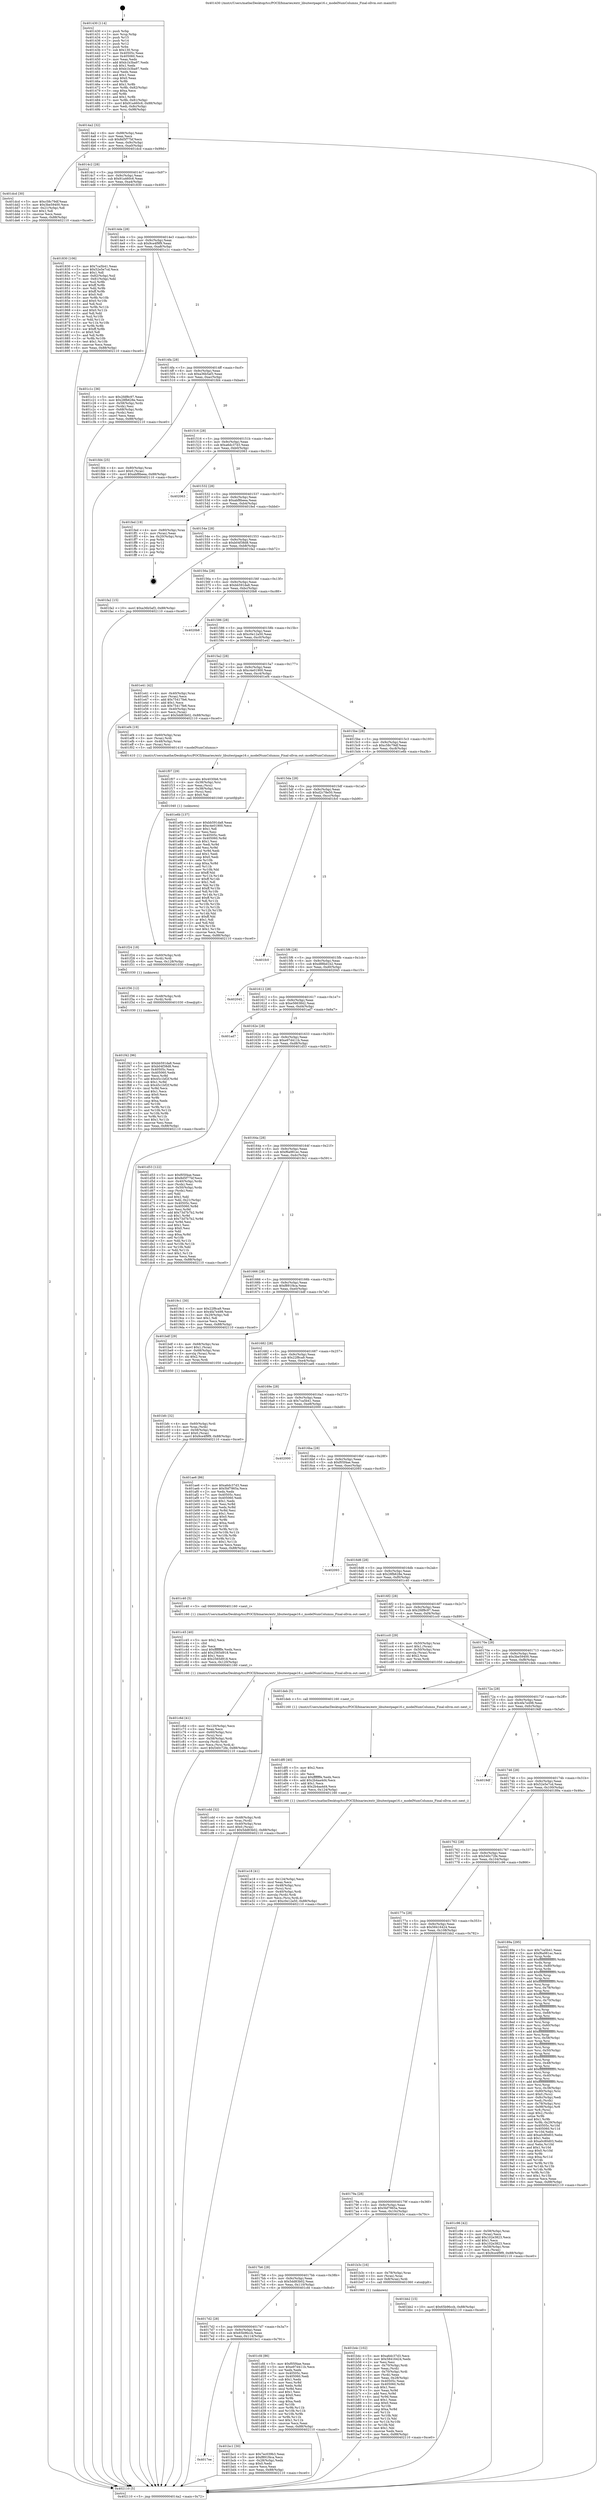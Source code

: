 digraph "0x401430" {
  label = "0x401430 (/mnt/c/Users/mathe/Desktop/tcc/POCII/binaries/extr_libuitestpage16.c_modelNumColumns_Final-ollvm.out::main(0))"
  labelloc = "t"
  node[shape=record]

  Entry [label="",width=0.3,height=0.3,shape=circle,fillcolor=black,style=filled]
  "0x4014a2" [label="{
     0x4014a2 [32]\l
     | [instrs]\l
     &nbsp;&nbsp;0x4014a2 \<+6\>: mov -0x88(%rbp),%eax\l
     &nbsp;&nbsp;0x4014a8 \<+2\>: mov %eax,%ecx\l
     &nbsp;&nbsp;0x4014aa \<+6\>: sub $0x8d5f77bf,%ecx\l
     &nbsp;&nbsp;0x4014b0 \<+6\>: mov %eax,-0x9c(%rbp)\l
     &nbsp;&nbsp;0x4014b6 \<+6\>: mov %ecx,-0xa0(%rbp)\l
     &nbsp;&nbsp;0x4014bc \<+6\>: je 0000000000401dcd \<main+0x99d\>\l
  }"]
  "0x401dcd" [label="{
     0x401dcd [30]\l
     | [instrs]\l
     &nbsp;&nbsp;0x401dcd \<+5\>: mov $0xc58c79df,%eax\l
     &nbsp;&nbsp;0x401dd2 \<+5\>: mov $0x3be59400,%ecx\l
     &nbsp;&nbsp;0x401dd7 \<+3\>: mov -0x21(%rbp),%dl\l
     &nbsp;&nbsp;0x401dda \<+3\>: test $0x1,%dl\l
     &nbsp;&nbsp;0x401ddd \<+3\>: cmovne %ecx,%eax\l
     &nbsp;&nbsp;0x401de0 \<+6\>: mov %eax,-0x88(%rbp)\l
     &nbsp;&nbsp;0x401de6 \<+5\>: jmp 0000000000402110 \<main+0xce0\>\l
  }"]
  "0x4014c2" [label="{
     0x4014c2 [28]\l
     | [instrs]\l
     &nbsp;&nbsp;0x4014c2 \<+5\>: jmp 00000000004014c7 \<main+0x97\>\l
     &nbsp;&nbsp;0x4014c7 \<+6\>: mov -0x9c(%rbp),%eax\l
     &nbsp;&nbsp;0x4014cd \<+5\>: sub $0x91a460c6,%eax\l
     &nbsp;&nbsp;0x4014d2 \<+6\>: mov %eax,-0xa4(%rbp)\l
     &nbsp;&nbsp;0x4014d8 \<+6\>: je 0000000000401830 \<main+0x400\>\l
  }"]
  Exit [label="",width=0.3,height=0.3,shape=circle,fillcolor=black,style=filled,peripheries=2]
  "0x401830" [label="{
     0x401830 [106]\l
     | [instrs]\l
     &nbsp;&nbsp;0x401830 \<+5\>: mov $0x7ca5b41,%eax\l
     &nbsp;&nbsp;0x401835 \<+5\>: mov $0x52e5e7cd,%ecx\l
     &nbsp;&nbsp;0x40183a \<+2\>: mov $0x1,%dl\l
     &nbsp;&nbsp;0x40183c \<+7\>: mov -0x82(%rbp),%sil\l
     &nbsp;&nbsp;0x401843 \<+7\>: mov -0x81(%rbp),%dil\l
     &nbsp;&nbsp;0x40184a \<+3\>: mov %sil,%r8b\l
     &nbsp;&nbsp;0x40184d \<+4\>: xor $0xff,%r8b\l
     &nbsp;&nbsp;0x401851 \<+3\>: mov %dil,%r9b\l
     &nbsp;&nbsp;0x401854 \<+4\>: xor $0xff,%r9b\l
     &nbsp;&nbsp;0x401858 \<+3\>: xor $0x0,%dl\l
     &nbsp;&nbsp;0x40185b \<+3\>: mov %r8b,%r10b\l
     &nbsp;&nbsp;0x40185e \<+4\>: and $0x0,%r10b\l
     &nbsp;&nbsp;0x401862 \<+3\>: and %dl,%sil\l
     &nbsp;&nbsp;0x401865 \<+3\>: mov %r9b,%r11b\l
     &nbsp;&nbsp;0x401868 \<+4\>: and $0x0,%r11b\l
     &nbsp;&nbsp;0x40186c \<+3\>: and %dl,%dil\l
     &nbsp;&nbsp;0x40186f \<+3\>: or %sil,%r10b\l
     &nbsp;&nbsp;0x401872 \<+3\>: or %dil,%r11b\l
     &nbsp;&nbsp;0x401875 \<+3\>: xor %r11b,%r10b\l
     &nbsp;&nbsp;0x401878 \<+3\>: or %r9b,%r8b\l
     &nbsp;&nbsp;0x40187b \<+4\>: xor $0xff,%r8b\l
     &nbsp;&nbsp;0x40187f \<+3\>: or $0x0,%dl\l
     &nbsp;&nbsp;0x401882 \<+3\>: and %dl,%r8b\l
     &nbsp;&nbsp;0x401885 \<+3\>: or %r8b,%r10b\l
     &nbsp;&nbsp;0x401888 \<+4\>: test $0x1,%r10b\l
     &nbsp;&nbsp;0x40188c \<+3\>: cmovne %ecx,%eax\l
     &nbsp;&nbsp;0x40188f \<+6\>: mov %eax,-0x88(%rbp)\l
     &nbsp;&nbsp;0x401895 \<+5\>: jmp 0000000000402110 \<main+0xce0\>\l
  }"]
  "0x4014de" [label="{
     0x4014de [28]\l
     | [instrs]\l
     &nbsp;&nbsp;0x4014de \<+5\>: jmp 00000000004014e3 \<main+0xb3\>\l
     &nbsp;&nbsp;0x4014e3 \<+6\>: mov -0x9c(%rbp),%eax\l
     &nbsp;&nbsp;0x4014e9 \<+5\>: sub $0x9ce4f9f9,%eax\l
     &nbsp;&nbsp;0x4014ee \<+6\>: mov %eax,-0xa8(%rbp)\l
     &nbsp;&nbsp;0x4014f4 \<+6\>: je 0000000000401c1c \<main+0x7ec\>\l
  }"]
  "0x402110" [label="{
     0x402110 [5]\l
     | [instrs]\l
     &nbsp;&nbsp;0x402110 \<+5\>: jmp 00000000004014a2 \<main+0x72\>\l
  }"]
  "0x401430" [label="{
     0x401430 [114]\l
     | [instrs]\l
     &nbsp;&nbsp;0x401430 \<+1\>: push %rbp\l
     &nbsp;&nbsp;0x401431 \<+3\>: mov %rsp,%rbp\l
     &nbsp;&nbsp;0x401434 \<+2\>: push %r15\l
     &nbsp;&nbsp;0x401436 \<+2\>: push %r14\l
     &nbsp;&nbsp;0x401438 \<+2\>: push %r12\l
     &nbsp;&nbsp;0x40143a \<+1\>: push %rbx\l
     &nbsp;&nbsp;0x40143b \<+7\>: sub $0x130,%rsp\l
     &nbsp;&nbsp;0x401442 \<+7\>: mov 0x40505c,%eax\l
     &nbsp;&nbsp;0x401449 \<+7\>: mov 0x405060,%ecx\l
     &nbsp;&nbsp;0x401450 \<+2\>: mov %eax,%edx\l
     &nbsp;&nbsp;0x401452 \<+6\>: add $0xb1b3ba97,%edx\l
     &nbsp;&nbsp;0x401458 \<+3\>: sub $0x1,%edx\l
     &nbsp;&nbsp;0x40145b \<+6\>: sub $0xb1b3ba97,%edx\l
     &nbsp;&nbsp;0x401461 \<+3\>: imul %edx,%eax\l
     &nbsp;&nbsp;0x401464 \<+3\>: and $0x1,%eax\l
     &nbsp;&nbsp;0x401467 \<+3\>: cmp $0x0,%eax\l
     &nbsp;&nbsp;0x40146a \<+4\>: sete %r8b\l
     &nbsp;&nbsp;0x40146e \<+4\>: and $0x1,%r8b\l
     &nbsp;&nbsp;0x401472 \<+7\>: mov %r8b,-0x82(%rbp)\l
     &nbsp;&nbsp;0x401479 \<+3\>: cmp $0xa,%ecx\l
     &nbsp;&nbsp;0x40147c \<+4\>: setl %r8b\l
     &nbsp;&nbsp;0x401480 \<+4\>: and $0x1,%r8b\l
     &nbsp;&nbsp;0x401484 \<+7\>: mov %r8b,-0x81(%rbp)\l
     &nbsp;&nbsp;0x40148b \<+10\>: movl $0x91a460c6,-0x88(%rbp)\l
     &nbsp;&nbsp;0x401495 \<+6\>: mov %edi,-0x8c(%rbp)\l
     &nbsp;&nbsp;0x40149b \<+7\>: mov %rsi,-0x98(%rbp)\l
  }"]
  "0x401f42" [label="{
     0x401f42 [96]\l
     | [instrs]\l
     &nbsp;&nbsp;0x401f42 \<+5\>: mov $0xbb591da8,%eax\l
     &nbsp;&nbsp;0x401f47 \<+5\>: mov $0xb04f38d8,%esi\l
     &nbsp;&nbsp;0x401f4c \<+7\>: mov 0x40505c,%ecx\l
     &nbsp;&nbsp;0x401f53 \<+7\>: mov 0x405060,%edx\l
     &nbsp;&nbsp;0x401f5a \<+3\>: mov %ecx,%r8d\l
     &nbsp;&nbsp;0x401f5d \<+7\>: add $0x45c1bf2f,%r8d\l
     &nbsp;&nbsp;0x401f64 \<+4\>: sub $0x1,%r8d\l
     &nbsp;&nbsp;0x401f68 \<+7\>: sub $0x45c1bf2f,%r8d\l
     &nbsp;&nbsp;0x401f6f \<+4\>: imul %r8d,%ecx\l
     &nbsp;&nbsp;0x401f73 \<+3\>: and $0x1,%ecx\l
     &nbsp;&nbsp;0x401f76 \<+3\>: cmp $0x0,%ecx\l
     &nbsp;&nbsp;0x401f79 \<+4\>: sete %r9b\l
     &nbsp;&nbsp;0x401f7d \<+3\>: cmp $0xa,%edx\l
     &nbsp;&nbsp;0x401f80 \<+4\>: setl %r10b\l
     &nbsp;&nbsp;0x401f84 \<+3\>: mov %r9b,%r11b\l
     &nbsp;&nbsp;0x401f87 \<+3\>: and %r10b,%r11b\l
     &nbsp;&nbsp;0x401f8a \<+3\>: xor %r10b,%r9b\l
     &nbsp;&nbsp;0x401f8d \<+3\>: or %r9b,%r11b\l
     &nbsp;&nbsp;0x401f90 \<+4\>: test $0x1,%r11b\l
     &nbsp;&nbsp;0x401f94 \<+3\>: cmovne %esi,%eax\l
     &nbsp;&nbsp;0x401f97 \<+6\>: mov %eax,-0x88(%rbp)\l
     &nbsp;&nbsp;0x401f9d \<+5\>: jmp 0000000000402110 \<main+0xce0\>\l
  }"]
  "0x401c1c" [label="{
     0x401c1c [36]\l
     | [instrs]\l
     &nbsp;&nbsp;0x401c1c \<+5\>: mov $0x2fdf8c97,%eax\l
     &nbsp;&nbsp;0x401c21 \<+5\>: mov $0x28fb628e,%ecx\l
     &nbsp;&nbsp;0x401c26 \<+4\>: mov -0x58(%rbp),%rdx\l
     &nbsp;&nbsp;0x401c2a \<+2\>: mov (%rdx),%esi\l
     &nbsp;&nbsp;0x401c2c \<+4\>: mov -0x68(%rbp),%rdx\l
     &nbsp;&nbsp;0x401c30 \<+2\>: cmp (%rdx),%esi\l
     &nbsp;&nbsp;0x401c32 \<+3\>: cmovl %ecx,%eax\l
     &nbsp;&nbsp;0x401c35 \<+6\>: mov %eax,-0x88(%rbp)\l
     &nbsp;&nbsp;0x401c3b \<+5\>: jmp 0000000000402110 \<main+0xce0\>\l
  }"]
  "0x4014fa" [label="{
     0x4014fa [28]\l
     | [instrs]\l
     &nbsp;&nbsp;0x4014fa \<+5\>: jmp 00000000004014ff \<main+0xcf\>\l
     &nbsp;&nbsp;0x4014ff \<+6\>: mov -0x9c(%rbp),%eax\l
     &nbsp;&nbsp;0x401505 \<+5\>: sub $0xa36b5af3,%eax\l
     &nbsp;&nbsp;0x40150a \<+6\>: mov %eax,-0xac(%rbp)\l
     &nbsp;&nbsp;0x401510 \<+6\>: je 0000000000401fd4 \<main+0xba4\>\l
  }"]
  "0x401f36" [label="{
     0x401f36 [12]\l
     | [instrs]\l
     &nbsp;&nbsp;0x401f36 \<+4\>: mov -0x48(%rbp),%rdi\l
     &nbsp;&nbsp;0x401f3a \<+3\>: mov (%rdi),%rdi\l
     &nbsp;&nbsp;0x401f3d \<+5\>: call 0000000000401030 \<free@plt\>\l
     | [calls]\l
     &nbsp;&nbsp;0x401030 \{1\} (unknown)\l
  }"]
  "0x401fd4" [label="{
     0x401fd4 [25]\l
     | [instrs]\l
     &nbsp;&nbsp;0x401fd4 \<+4\>: mov -0x80(%rbp),%rax\l
     &nbsp;&nbsp;0x401fd8 \<+6\>: movl $0x0,(%rax)\l
     &nbsp;&nbsp;0x401fde \<+10\>: movl $0xabf8beea,-0x88(%rbp)\l
     &nbsp;&nbsp;0x401fe8 \<+5\>: jmp 0000000000402110 \<main+0xce0\>\l
  }"]
  "0x401516" [label="{
     0x401516 [28]\l
     | [instrs]\l
     &nbsp;&nbsp;0x401516 \<+5\>: jmp 000000000040151b \<main+0xeb\>\l
     &nbsp;&nbsp;0x40151b \<+6\>: mov -0x9c(%rbp),%eax\l
     &nbsp;&nbsp;0x401521 \<+5\>: sub $0xa6dc37d3,%eax\l
     &nbsp;&nbsp;0x401526 \<+6\>: mov %eax,-0xb0(%rbp)\l
     &nbsp;&nbsp;0x40152c \<+6\>: je 0000000000402063 \<main+0xc33\>\l
  }"]
  "0x401f24" [label="{
     0x401f24 [18]\l
     | [instrs]\l
     &nbsp;&nbsp;0x401f24 \<+4\>: mov -0x60(%rbp),%rdi\l
     &nbsp;&nbsp;0x401f28 \<+3\>: mov (%rdi),%rdi\l
     &nbsp;&nbsp;0x401f2b \<+6\>: mov %eax,-0x128(%rbp)\l
     &nbsp;&nbsp;0x401f31 \<+5\>: call 0000000000401030 \<free@plt\>\l
     | [calls]\l
     &nbsp;&nbsp;0x401030 \{1\} (unknown)\l
  }"]
  "0x402063" [label="{
     0x402063\l
  }", style=dashed]
  "0x401532" [label="{
     0x401532 [28]\l
     | [instrs]\l
     &nbsp;&nbsp;0x401532 \<+5\>: jmp 0000000000401537 \<main+0x107\>\l
     &nbsp;&nbsp;0x401537 \<+6\>: mov -0x9c(%rbp),%eax\l
     &nbsp;&nbsp;0x40153d \<+5\>: sub $0xabf8beea,%eax\l
     &nbsp;&nbsp;0x401542 \<+6\>: mov %eax,-0xb4(%rbp)\l
     &nbsp;&nbsp;0x401548 \<+6\>: je 0000000000401fed \<main+0xbbd\>\l
  }"]
  "0x401f07" [label="{
     0x401f07 [29]\l
     | [instrs]\l
     &nbsp;&nbsp;0x401f07 \<+10\>: movabs $0x4030b6,%rdi\l
     &nbsp;&nbsp;0x401f11 \<+4\>: mov -0x38(%rbp),%rsi\l
     &nbsp;&nbsp;0x401f15 \<+2\>: mov %eax,(%rsi)\l
     &nbsp;&nbsp;0x401f17 \<+4\>: mov -0x38(%rbp),%rsi\l
     &nbsp;&nbsp;0x401f1b \<+2\>: mov (%rsi),%esi\l
     &nbsp;&nbsp;0x401f1d \<+2\>: mov $0x0,%al\l
     &nbsp;&nbsp;0x401f1f \<+5\>: call 0000000000401040 \<printf@plt\>\l
     | [calls]\l
     &nbsp;&nbsp;0x401040 \{1\} (unknown)\l
  }"]
  "0x401fed" [label="{
     0x401fed [19]\l
     | [instrs]\l
     &nbsp;&nbsp;0x401fed \<+4\>: mov -0x80(%rbp),%rax\l
     &nbsp;&nbsp;0x401ff1 \<+2\>: mov (%rax),%eax\l
     &nbsp;&nbsp;0x401ff3 \<+4\>: lea -0x20(%rbp),%rsp\l
     &nbsp;&nbsp;0x401ff7 \<+1\>: pop %rbx\l
     &nbsp;&nbsp;0x401ff8 \<+2\>: pop %r12\l
     &nbsp;&nbsp;0x401ffa \<+2\>: pop %r14\l
     &nbsp;&nbsp;0x401ffc \<+2\>: pop %r15\l
     &nbsp;&nbsp;0x401ffe \<+1\>: pop %rbp\l
     &nbsp;&nbsp;0x401fff \<+1\>: ret\l
  }"]
  "0x40154e" [label="{
     0x40154e [28]\l
     | [instrs]\l
     &nbsp;&nbsp;0x40154e \<+5\>: jmp 0000000000401553 \<main+0x123\>\l
     &nbsp;&nbsp;0x401553 \<+6\>: mov -0x9c(%rbp),%eax\l
     &nbsp;&nbsp;0x401559 \<+5\>: sub $0xb04f38d8,%eax\l
     &nbsp;&nbsp;0x40155e \<+6\>: mov %eax,-0xb8(%rbp)\l
     &nbsp;&nbsp;0x401564 \<+6\>: je 0000000000401fa2 \<main+0xb72\>\l
  }"]
  "0x401e18" [label="{
     0x401e18 [41]\l
     | [instrs]\l
     &nbsp;&nbsp;0x401e18 \<+6\>: mov -0x124(%rbp),%ecx\l
     &nbsp;&nbsp;0x401e1e \<+3\>: imul %eax,%ecx\l
     &nbsp;&nbsp;0x401e21 \<+4\>: mov -0x48(%rbp),%rsi\l
     &nbsp;&nbsp;0x401e25 \<+3\>: mov (%rsi),%rsi\l
     &nbsp;&nbsp;0x401e28 \<+4\>: mov -0x40(%rbp),%rdi\l
     &nbsp;&nbsp;0x401e2c \<+3\>: movslq (%rdi),%rdi\l
     &nbsp;&nbsp;0x401e2f \<+3\>: mov %ecx,(%rsi,%rdi,4)\l
     &nbsp;&nbsp;0x401e32 \<+10\>: movl $0xc0e12a50,-0x88(%rbp)\l
     &nbsp;&nbsp;0x401e3c \<+5\>: jmp 0000000000402110 \<main+0xce0\>\l
  }"]
  "0x401fa2" [label="{
     0x401fa2 [15]\l
     | [instrs]\l
     &nbsp;&nbsp;0x401fa2 \<+10\>: movl $0xa36b5af3,-0x88(%rbp)\l
     &nbsp;&nbsp;0x401fac \<+5\>: jmp 0000000000402110 \<main+0xce0\>\l
  }"]
  "0x40156a" [label="{
     0x40156a [28]\l
     | [instrs]\l
     &nbsp;&nbsp;0x40156a \<+5\>: jmp 000000000040156f \<main+0x13f\>\l
     &nbsp;&nbsp;0x40156f \<+6\>: mov -0x9c(%rbp),%eax\l
     &nbsp;&nbsp;0x401575 \<+5\>: sub $0xbb591da8,%eax\l
     &nbsp;&nbsp;0x40157a \<+6\>: mov %eax,-0xbc(%rbp)\l
     &nbsp;&nbsp;0x401580 \<+6\>: je 00000000004020b8 \<main+0xc88\>\l
  }"]
  "0x401df0" [label="{
     0x401df0 [40]\l
     | [instrs]\l
     &nbsp;&nbsp;0x401df0 \<+5\>: mov $0x2,%ecx\l
     &nbsp;&nbsp;0x401df5 \<+1\>: cltd\l
     &nbsp;&nbsp;0x401df6 \<+2\>: idiv %ecx\l
     &nbsp;&nbsp;0x401df8 \<+6\>: imul $0xfffffffe,%edx,%ecx\l
     &nbsp;&nbsp;0x401dfe \<+6\>: add $0x2b4aa4d4,%ecx\l
     &nbsp;&nbsp;0x401e04 \<+3\>: add $0x1,%ecx\l
     &nbsp;&nbsp;0x401e07 \<+6\>: sub $0x2b4aa4d4,%ecx\l
     &nbsp;&nbsp;0x401e0d \<+6\>: mov %ecx,-0x124(%rbp)\l
     &nbsp;&nbsp;0x401e13 \<+5\>: call 0000000000401160 \<next_i\>\l
     | [calls]\l
     &nbsp;&nbsp;0x401160 \{1\} (/mnt/c/Users/mathe/Desktop/tcc/POCII/binaries/extr_libuitestpage16.c_modelNumColumns_Final-ollvm.out::next_i)\l
  }"]
  "0x4020b8" [label="{
     0x4020b8\l
  }", style=dashed]
  "0x401586" [label="{
     0x401586 [28]\l
     | [instrs]\l
     &nbsp;&nbsp;0x401586 \<+5\>: jmp 000000000040158b \<main+0x15b\>\l
     &nbsp;&nbsp;0x40158b \<+6\>: mov -0x9c(%rbp),%eax\l
     &nbsp;&nbsp;0x401591 \<+5\>: sub $0xc0e12a50,%eax\l
     &nbsp;&nbsp;0x401596 \<+6\>: mov %eax,-0xc0(%rbp)\l
     &nbsp;&nbsp;0x40159c \<+6\>: je 0000000000401e41 \<main+0xa11\>\l
  }"]
  "0x401cdd" [label="{
     0x401cdd [32]\l
     | [instrs]\l
     &nbsp;&nbsp;0x401cdd \<+4\>: mov -0x48(%rbp),%rdi\l
     &nbsp;&nbsp;0x401ce1 \<+3\>: mov %rax,(%rdi)\l
     &nbsp;&nbsp;0x401ce4 \<+4\>: mov -0x40(%rbp),%rax\l
     &nbsp;&nbsp;0x401ce8 \<+6\>: movl $0x0,(%rax)\l
     &nbsp;&nbsp;0x401cee \<+10\>: movl $0x5dd83b02,-0x88(%rbp)\l
     &nbsp;&nbsp;0x401cf8 \<+5\>: jmp 0000000000402110 \<main+0xce0\>\l
  }"]
  "0x401e41" [label="{
     0x401e41 [42]\l
     | [instrs]\l
     &nbsp;&nbsp;0x401e41 \<+4\>: mov -0x40(%rbp),%rax\l
     &nbsp;&nbsp;0x401e45 \<+2\>: mov (%rax),%ecx\l
     &nbsp;&nbsp;0x401e47 \<+6\>: add $0x75417fe6,%ecx\l
     &nbsp;&nbsp;0x401e4d \<+3\>: add $0x1,%ecx\l
     &nbsp;&nbsp;0x401e50 \<+6\>: sub $0x75417fe6,%ecx\l
     &nbsp;&nbsp;0x401e56 \<+4\>: mov -0x40(%rbp),%rax\l
     &nbsp;&nbsp;0x401e5a \<+2\>: mov %ecx,(%rax)\l
     &nbsp;&nbsp;0x401e5c \<+10\>: movl $0x5dd83b02,-0x88(%rbp)\l
     &nbsp;&nbsp;0x401e66 \<+5\>: jmp 0000000000402110 \<main+0xce0\>\l
  }"]
  "0x4015a2" [label="{
     0x4015a2 [28]\l
     | [instrs]\l
     &nbsp;&nbsp;0x4015a2 \<+5\>: jmp 00000000004015a7 \<main+0x177\>\l
     &nbsp;&nbsp;0x4015a7 \<+6\>: mov -0x9c(%rbp),%eax\l
     &nbsp;&nbsp;0x4015ad \<+5\>: sub $0xc4e01900,%eax\l
     &nbsp;&nbsp;0x4015b2 \<+6\>: mov %eax,-0xc4(%rbp)\l
     &nbsp;&nbsp;0x4015b8 \<+6\>: je 0000000000401ef4 \<main+0xac4\>\l
  }"]
  "0x401c6d" [label="{
     0x401c6d [41]\l
     | [instrs]\l
     &nbsp;&nbsp;0x401c6d \<+6\>: mov -0x120(%rbp),%ecx\l
     &nbsp;&nbsp;0x401c73 \<+3\>: imul %eax,%ecx\l
     &nbsp;&nbsp;0x401c76 \<+4\>: mov -0x60(%rbp),%rsi\l
     &nbsp;&nbsp;0x401c7a \<+3\>: mov (%rsi),%rsi\l
     &nbsp;&nbsp;0x401c7d \<+4\>: mov -0x58(%rbp),%rdi\l
     &nbsp;&nbsp;0x401c81 \<+3\>: movslq (%rdi),%rdi\l
     &nbsp;&nbsp;0x401c84 \<+3\>: mov %ecx,(%rsi,%rdi,4)\l
     &nbsp;&nbsp;0x401c87 \<+10\>: movl $0x540c72fe,-0x88(%rbp)\l
     &nbsp;&nbsp;0x401c91 \<+5\>: jmp 0000000000402110 \<main+0xce0\>\l
  }"]
  "0x401ef4" [label="{
     0x401ef4 [19]\l
     | [instrs]\l
     &nbsp;&nbsp;0x401ef4 \<+4\>: mov -0x60(%rbp),%rax\l
     &nbsp;&nbsp;0x401ef8 \<+3\>: mov (%rax),%rdi\l
     &nbsp;&nbsp;0x401efb \<+4\>: mov -0x48(%rbp),%rax\l
     &nbsp;&nbsp;0x401eff \<+3\>: mov (%rax),%rsi\l
     &nbsp;&nbsp;0x401f02 \<+5\>: call 0000000000401410 \<modelNumColumns\>\l
     | [calls]\l
     &nbsp;&nbsp;0x401410 \{1\} (/mnt/c/Users/mathe/Desktop/tcc/POCII/binaries/extr_libuitestpage16.c_modelNumColumns_Final-ollvm.out::modelNumColumns)\l
  }"]
  "0x4015be" [label="{
     0x4015be [28]\l
     | [instrs]\l
     &nbsp;&nbsp;0x4015be \<+5\>: jmp 00000000004015c3 \<main+0x193\>\l
     &nbsp;&nbsp;0x4015c3 \<+6\>: mov -0x9c(%rbp),%eax\l
     &nbsp;&nbsp;0x4015c9 \<+5\>: sub $0xc58c79df,%eax\l
     &nbsp;&nbsp;0x4015ce \<+6\>: mov %eax,-0xc8(%rbp)\l
     &nbsp;&nbsp;0x4015d4 \<+6\>: je 0000000000401e6b \<main+0xa3b\>\l
  }"]
  "0x401c45" [label="{
     0x401c45 [40]\l
     | [instrs]\l
     &nbsp;&nbsp;0x401c45 \<+5\>: mov $0x2,%ecx\l
     &nbsp;&nbsp;0x401c4a \<+1\>: cltd\l
     &nbsp;&nbsp;0x401c4b \<+2\>: idiv %ecx\l
     &nbsp;&nbsp;0x401c4d \<+6\>: imul $0xfffffffe,%edx,%ecx\l
     &nbsp;&nbsp;0x401c53 \<+6\>: add $0x2565d918,%ecx\l
     &nbsp;&nbsp;0x401c59 \<+3\>: add $0x1,%ecx\l
     &nbsp;&nbsp;0x401c5c \<+6\>: sub $0x2565d918,%ecx\l
     &nbsp;&nbsp;0x401c62 \<+6\>: mov %ecx,-0x120(%rbp)\l
     &nbsp;&nbsp;0x401c68 \<+5\>: call 0000000000401160 \<next_i\>\l
     | [calls]\l
     &nbsp;&nbsp;0x401160 \{1\} (/mnt/c/Users/mathe/Desktop/tcc/POCII/binaries/extr_libuitestpage16.c_modelNumColumns_Final-ollvm.out::next_i)\l
  }"]
  "0x401e6b" [label="{
     0x401e6b [137]\l
     | [instrs]\l
     &nbsp;&nbsp;0x401e6b \<+5\>: mov $0xbb591da8,%eax\l
     &nbsp;&nbsp;0x401e70 \<+5\>: mov $0xc4e01900,%ecx\l
     &nbsp;&nbsp;0x401e75 \<+2\>: mov $0x1,%dl\l
     &nbsp;&nbsp;0x401e77 \<+2\>: xor %esi,%esi\l
     &nbsp;&nbsp;0x401e79 \<+7\>: mov 0x40505c,%edi\l
     &nbsp;&nbsp;0x401e80 \<+8\>: mov 0x405060,%r8d\l
     &nbsp;&nbsp;0x401e88 \<+3\>: sub $0x1,%esi\l
     &nbsp;&nbsp;0x401e8b \<+3\>: mov %edi,%r9d\l
     &nbsp;&nbsp;0x401e8e \<+3\>: add %esi,%r9d\l
     &nbsp;&nbsp;0x401e91 \<+4\>: imul %r9d,%edi\l
     &nbsp;&nbsp;0x401e95 \<+3\>: and $0x1,%edi\l
     &nbsp;&nbsp;0x401e98 \<+3\>: cmp $0x0,%edi\l
     &nbsp;&nbsp;0x401e9b \<+4\>: sete %r10b\l
     &nbsp;&nbsp;0x401e9f \<+4\>: cmp $0xa,%r8d\l
     &nbsp;&nbsp;0x401ea3 \<+4\>: setl %r11b\l
     &nbsp;&nbsp;0x401ea7 \<+3\>: mov %r10b,%bl\l
     &nbsp;&nbsp;0x401eaa \<+3\>: xor $0xff,%bl\l
     &nbsp;&nbsp;0x401ead \<+3\>: mov %r11b,%r14b\l
     &nbsp;&nbsp;0x401eb0 \<+4\>: xor $0xff,%r14b\l
     &nbsp;&nbsp;0x401eb4 \<+3\>: xor $0x1,%dl\l
     &nbsp;&nbsp;0x401eb7 \<+3\>: mov %bl,%r15b\l
     &nbsp;&nbsp;0x401eba \<+4\>: and $0xff,%r15b\l
     &nbsp;&nbsp;0x401ebe \<+3\>: and %dl,%r10b\l
     &nbsp;&nbsp;0x401ec1 \<+3\>: mov %r14b,%r12b\l
     &nbsp;&nbsp;0x401ec4 \<+4\>: and $0xff,%r12b\l
     &nbsp;&nbsp;0x401ec8 \<+3\>: and %dl,%r11b\l
     &nbsp;&nbsp;0x401ecb \<+3\>: or %r10b,%r15b\l
     &nbsp;&nbsp;0x401ece \<+3\>: or %r11b,%r12b\l
     &nbsp;&nbsp;0x401ed1 \<+3\>: xor %r12b,%r15b\l
     &nbsp;&nbsp;0x401ed4 \<+3\>: or %r14b,%bl\l
     &nbsp;&nbsp;0x401ed7 \<+3\>: xor $0xff,%bl\l
     &nbsp;&nbsp;0x401eda \<+3\>: or $0x1,%dl\l
     &nbsp;&nbsp;0x401edd \<+2\>: and %dl,%bl\l
     &nbsp;&nbsp;0x401edf \<+3\>: or %bl,%r15b\l
     &nbsp;&nbsp;0x401ee2 \<+4\>: test $0x1,%r15b\l
     &nbsp;&nbsp;0x401ee6 \<+3\>: cmovne %ecx,%eax\l
     &nbsp;&nbsp;0x401ee9 \<+6\>: mov %eax,-0x88(%rbp)\l
     &nbsp;&nbsp;0x401eef \<+5\>: jmp 0000000000402110 \<main+0xce0\>\l
  }"]
  "0x4015da" [label="{
     0x4015da [28]\l
     | [instrs]\l
     &nbsp;&nbsp;0x4015da \<+5\>: jmp 00000000004015df \<main+0x1af\>\l
     &nbsp;&nbsp;0x4015df \<+6\>: mov -0x9c(%rbp),%eax\l
     &nbsp;&nbsp;0x4015e5 \<+5\>: sub $0xd2c78e50,%eax\l
     &nbsp;&nbsp;0x4015ea \<+6\>: mov %eax,-0xcc(%rbp)\l
     &nbsp;&nbsp;0x4015f0 \<+6\>: je 0000000000401fc0 \<main+0xb90\>\l
  }"]
  "0x401bfc" [label="{
     0x401bfc [32]\l
     | [instrs]\l
     &nbsp;&nbsp;0x401bfc \<+4\>: mov -0x60(%rbp),%rdi\l
     &nbsp;&nbsp;0x401c00 \<+3\>: mov %rax,(%rdi)\l
     &nbsp;&nbsp;0x401c03 \<+4\>: mov -0x58(%rbp),%rax\l
     &nbsp;&nbsp;0x401c07 \<+6\>: movl $0x0,(%rax)\l
     &nbsp;&nbsp;0x401c0d \<+10\>: movl $0x9ce4f9f9,-0x88(%rbp)\l
     &nbsp;&nbsp;0x401c17 \<+5\>: jmp 0000000000402110 \<main+0xce0\>\l
  }"]
  "0x401fc0" [label="{
     0x401fc0\l
  }", style=dashed]
  "0x4015f6" [label="{
     0x4015f6 [28]\l
     | [instrs]\l
     &nbsp;&nbsp;0x4015f6 \<+5\>: jmp 00000000004015fb \<main+0x1cb\>\l
     &nbsp;&nbsp;0x4015fb \<+6\>: mov -0x9c(%rbp),%eax\l
     &nbsp;&nbsp;0x401601 \<+5\>: sub $0xd88bd1b2,%eax\l
     &nbsp;&nbsp;0x401606 \<+6\>: mov %eax,-0xd0(%rbp)\l
     &nbsp;&nbsp;0x40160c \<+6\>: je 0000000000402045 \<main+0xc15\>\l
  }"]
  "0x4017ee" [label="{
     0x4017ee\l
  }", style=dashed]
  "0x402045" [label="{
     0x402045\l
  }", style=dashed]
  "0x401612" [label="{
     0x401612 [28]\l
     | [instrs]\l
     &nbsp;&nbsp;0x401612 \<+5\>: jmp 0000000000401617 \<main+0x1e7\>\l
     &nbsp;&nbsp;0x401617 \<+6\>: mov -0x9c(%rbp),%eax\l
     &nbsp;&nbsp;0x40161d \<+5\>: sub $0xe5663842,%eax\l
     &nbsp;&nbsp;0x401622 \<+6\>: mov %eax,-0xd4(%rbp)\l
     &nbsp;&nbsp;0x401628 \<+6\>: je 0000000000401ad7 \<main+0x6a7\>\l
  }"]
  "0x401bc1" [label="{
     0x401bc1 [30]\l
     | [instrs]\l
     &nbsp;&nbsp;0x401bc1 \<+5\>: mov $0x7ec039b3,%eax\l
     &nbsp;&nbsp;0x401bc6 \<+5\>: mov $0xf891f4ca,%ecx\l
     &nbsp;&nbsp;0x401bcb \<+3\>: mov -0x28(%rbp),%edx\l
     &nbsp;&nbsp;0x401bce \<+3\>: cmp $0x0,%edx\l
     &nbsp;&nbsp;0x401bd1 \<+3\>: cmove %ecx,%eax\l
     &nbsp;&nbsp;0x401bd4 \<+6\>: mov %eax,-0x88(%rbp)\l
     &nbsp;&nbsp;0x401bda \<+5\>: jmp 0000000000402110 \<main+0xce0\>\l
  }"]
  "0x401ad7" [label="{
     0x401ad7\l
  }", style=dashed]
  "0x40162e" [label="{
     0x40162e [28]\l
     | [instrs]\l
     &nbsp;&nbsp;0x40162e \<+5\>: jmp 0000000000401633 \<main+0x203\>\l
     &nbsp;&nbsp;0x401633 \<+6\>: mov -0x9c(%rbp),%eax\l
     &nbsp;&nbsp;0x401639 \<+5\>: sub $0xe97d411b,%eax\l
     &nbsp;&nbsp;0x40163e \<+6\>: mov %eax,-0xd8(%rbp)\l
     &nbsp;&nbsp;0x401644 \<+6\>: je 0000000000401d53 \<main+0x923\>\l
  }"]
  "0x4017d2" [label="{
     0x4017d2 [28]\l
     | [instrs]\l
     &nbsp;&nbsp;0x4017d2 \<+5\>: jmp 00000000004017d7 \<main+0x3a7\>\l
     &nbsp;&nbsp;0x4017d7 \<+6\>: mov -0x9c(%rbp),%eax\l
     &nbsp;&nbsp;0x4017dd \<+5\>: sub $0x65b96ccb,%eax\l
     &nbsp;&nbsp;0x4017e2 \<+6\>: mov %eax,-0x114(%rbp)\l
     &nbsp;&nbsp;0x4017e8 \<+6\>: je 0000000000401bc1 \<main+0x791\>\l
  }"]
  "0x401d53" [label="{
     0x401d53 [122]\l
     | [instrs]\l
     &nbsp;&nbsp;0x401d53 \<+5\>: mov $0xf05f4ae,%eax\l
     &nbsp;&nbsp;0x401d58 \<+5\>: mov $0x8d5f77bf,%ecx\l
     &nbsp;&nbsp;0x401d5d \<+4\>: mov -0x40(%rbp),%rdx\l
     &nbsp;&nbsp;0x401d61 \<+2\>: mov (%rdx),%esi\l
     &nbsp;&nbsp;0x401d63 \<+4\>: mov -0x50(%rbp),%rdx\l
     &nbsp;&nbsp;0x401d67 \<+2\>: cmp (%rdx),%esi\l
     &nbsp;&nbsp;0x401d69 \<+4\>: setl %dil\l
     &nbsp;&nbsp;0x401d6d \<+4\>: and $0x1,%dil\l
     &nbsp;&nbsp;0x401d71 \<+4\>: mov %dil,-0x21(%rbp)\l
     &nbsp;&nbsp;0x401d75 \<+7\>: mov 0x40505c,%esi\l
     &nbsp;&nbsp;0x401d7c \<+8\>: mov 0x405060,%r8d\l
     &nbsp;&nbsp;0x401d84 \<+3\>: mov %esi,%r9d\l
     &nbsp;&nbsp;0x401d87 \<+7\>: add $0x73d7b7b2,%r9d\l
     &nbsp;&nbsp;0x401d8e \<+4\>: sub $0x1,%r9d\l
     &nbsp;&nbsp;0x401d92 \<+7\>: sub $0x73d7b7b2,%r9d\l
     &nbsp;&nbsp;0x401d99 \<+4\>: imul %r9d,%esi\l
     &nbsp;&nbsp;0x401d9d \<+3\>: and $0x1,%esi\l
     &nbsp;&nbsp;0x401da0 \<+3\>: cmp $0x0,%esi\l
     &nbsp;&nbsp;0x401da3 \<+4\>: sete %dil\l
     &nbsp;&nbsp;0x401da7 \<+4\>: cmp $0xa,%r8d\l
     &nbsp;&nbsp;0x401dab \<+4\>: setl %r10b\l
     &nbsp;&nbsp;0x401daf \<+3\>: mov %dil,%r11b\l
     &nbsp;&nbsp;0x401db2 \<+3\>: and %r10b,%r11b\l
     &nbsp;&nbsp;0x401db5 \<+3\>: xor %r10b,%dil\l
     &nbsp;&nbsp;0x401db8 \<+3\>: or %dil,%r11b\l
     &nbsp;&nbsp;0x401dbb \<+4\>: test $0x1,%r11b\l
     &nbsp;&nbsp;0x401dbf \<+3\>: cmovne %ecx,%eax\l
     &nbsp;&nbsp;0x401dc2 \<+6\>: mov %eax,-0x88(%rbp)\l
     &nbsp;&nbsp;0x401dc8 \<+5\>: jmp 0000000000402110 \<main+0xce0\>\l
  }"]
  "0x40164a" [label="{
     0x40164a [28]\l
     | [instrs]\l
     &nbsp;&nbsp;0x40164a \<+5\>: jmp 000000000040164f \<main+0x21f\>\l
     &nbsp;&nbsp;0x40164f \<+6\>: mov -0x9c(%rbp),%eax\l
     &nbsp;&nbsp;0x401655 \<+5\>: sub $0xf6a981ec,%eax\l
     &nbsp;&nbsp;0x40165a \<+6\>: mov %eax,-0xdc(%rbp)\l
     &nbsp;&nbsp;0x401660 \<+6\>: je 00000000004019c1 \<main+0x591\>\l
  }"]
  "0x401cfd" [label="{
     0x401cfd [86]\l
     | [instrs]\l
     &nbsp;&nbsp;0x401cfd \<+5\>: mov $0xf05f4ae,%eax\l
     &nbsp;&nbsp;0x401d02 \<+5\>: mov $0xe97d411b,%ecx\l
     &nbsp;&nbsp;0x401d07 \<+2\>: xor %edx,%edx\l
     &nbsp;&nbsp;0x401d09 \<+7\>: mov 0x40505c,%esi\l
     &nbsp;&nbsp;0x401d10 \<+7\>: mov 0x405060,%edi\l
     &nbsp;&nbsp;0x401d17 \<+3\>: sub $0x1,%edx\l
     &nbsp;&nbsp;0x401d1a \<+3\>: mov %esi,%r8d\l
     &nbsp;&nbsp;0x401d1d \<+3\>: add %edx,%r8d\l
     &nbsp;&nbsp;0x401d20 \<+4\>: imul %r8d,%esi\l
     &nbsp;&nbsp;0x401d24 \<+3\>: and $0x1,%esi\l
     &nbsp;&nbsp;0x401d27 \<+3\>: cmp $0x0,%esi\l
     &nbsp;&nbsp;0x401d2a \<+4\>: sete %r9b\l
     &nbsp;&nbsp;0x401d2e \<+3\>: cmp $0xa,%edi\l
     &nbsp;&nbsp;0x401d31 \<+4\>: setl %r10b\l
     &nbsp;&nbsp;0x401d35 \<+3\>: mov %r9b,%r11b\l
     &nbsp;&nbsp;0x401d38 \<+3\>: and %r10b,%r11b\l
     &nbsp;&nbsp;0x401d3b \<+3\>: xor %r10b,%r9b\l
     &nbsp;&nbsp;0x401d3e \<+3\>: or %r9b,%r11b\l
     &nbsp;&nbsp;0x401d41 \<+4\>: test $0x1,%r11b\l
     &nbsp;&nbsp;0x401d45 \<+3\>: cmovne %ecx,%eax\l
     &nbsp;&nbsp;0x401d48 \<+6\>: mov %eax,-0x88(%rbp)\l
     &nbsp;&nbsp;0x401d4e \<+5\>: jmp 0000000000402110 \<main+0xce0\>\l
  }"]
  "0x4019c1" [label="{
     0x4019c1 [30]\l
     | [instrs]\l
     &nbsp;&nbsp;0x4019c1 \<+5\>: mov $0x22f8ca9,%eax\l
     &nbsp;&nbsp;0x4019c6 \<+5\>: mov $0x4fa7e498,%ecx\l
     &nbsp;&nbsp;0x4019cb \<+3\>: mov -0x29(%rbp),%dl\l
     &nbsp;&nbsp;0x4019ce \<+3\>: test $0x1,%dl\l
     &nbsp;&nbsp;0x4019d1 \<+3\>: cmovne %ecx,%eax\l
     &nbsp;&nbsp;0x4019d4 \<+6\>: mov %eax,-0x88(%rbp)\l
     &nbsp;&nbsp;0x4019da \<+5\>: jmp 0000000000402110 \<main+0xce0\>\l
  }"]
  "0x401666" [label="{
     0x401666 [28]\l
     | [instrs]\l
     &nbsp;&nbsp;0x401666 \<+5\>: jmp 000000000040166b \<main+0x23b\>\l
     &nbsp;&nbsp;0x40166b \<+6\>: mov -0x9c(%rbp),%eax\l
     &nbsp;&nbsp;0x401671 \<+5\>: sub $0xf891f4ca,%eax\l
     &nbsp;&nbsp;0x401676 \<+6\>: mov %eax,-0xe0(%rbp)\l
     &nbsp;&nbsp;0x40167c \<+6\>: je 0000000000401bdf \<main+0x7af\>\l
  }"]
  "0x401b4c" [label="{
     0x401b4c [102]\l
     | [instrs]\l
     &nbsp;&nbsp;0x401b4c \<+5\>: mov $0xa6dc37d3,%ecx\l
     &nbsp;&nbsp;0x401b51 \<+5\>: mov $0x58416424,%edx\l
     &nbsp;&nbsp;0x401b56 \<+2\>: xor %esi,%esi\l
     &nbsp;&nbsp;0x401b58 \<+4\>: mov -0x70(%rbp),%rdi\l
     &nbsp;&nbsp;0x401b5c \<+2\>: mov %eax,(%rdi)\l
     &nbsp;&nbsp;0x401b5e \<+4\>: mov -0x70(%rbp),%rdi\l
     &nbsp;&nbsp;0x401b62 \<+2\>: mov (%rdi),%eax\l
     &nbsp;&nbsp;0x401b64 \<+3\>: mov %eax,-0x28(%rbp)\l
     &nbsp;&nbsp;0x401b67 \<+7\>: mov 0x40505c,%eax\l
     &nbsp;&nbsp;0x401b6e \<+8\>: mov 0x405060,%r8d\l
     &nbsp;&nbsp;0x401b76 \<+3\>: sub $0x1,%esi\l
     &nbsp;&nbsp;0x401b79 \<+3\>: mov %eax,%r9d\l
     &nbsp;&nbsp;0x401b7c \<+3\>: add %esi,%r9d\l
     &nbsp;&nbsp;0x401b7f \<+4\>: imul %r9d,%eax\l
     &nbsp;&nbsp;0x401b83 \<+3\>: and $0x1,%eax\l
     &nbsp;&nbsp;0x401b86 \<+3\>: cmp $0x0,%eax\l
     &nbsp;&nbsp;0x401b89 \<+4\>: sete %r10b\l
     &nbsp;&nbsp;0x401b8d \<+4\>: cmp $0xa,%r8d\l
     &nbsp;&nbsp;0x401b91 \<+4\>: setl %r11b\l
     &nbsp;&nbsp;0x401b95 \<+3\>: mov %r10b,%bl\l
     &nbsp;&nbsp;0x401b98 \<+3\>: and %r11b,%bl\l
     &nbsp;&nbsp;0x401b9b \<+3\>: xor %r11b,%r10b\l
     &nbsp;&nbsp;0x401b9e \<+3\>: or %r10b,%bl\l
     &nbsp;&nbsp;0x401ba1 \<+3\>: test $0x1,%bl\l
     &nbsp;&nbsp;0x401ba4 \<+3\>: cmovne %edx,%ecx\l
     &nbsp;&nbsp;0x401ba7 \<+6\>: mov %ecx,-0x88(%rbp)\l
     &nbsp;&nbsp;0x401bad \<+5\>: jmp 0000000000402110 \<main+0xce0\>\l
  }"]
  "0x401bdf" [label="{
     0x401bdf [29]\l
     | [instrs]\l
     &nbsp;&nbsp;0x401bdf \<+4\>: mov -0x68(%rbp),%rax\l
     &nbsp;&nbsp;0x401be3 \<+6\>: movl $0x1,(%rax)\l
     &nbsp;&nbsp;0x401be9 \<+4\>: mov -0x68(%rbp),%rax\l
     &nbsp;&nbsp;0x401bed \<+3\>: movslq (%rax),%rax\l
     &nbsp;&nbsp;0x401bf0 \<+4\>: shl $0x2,%rax\l
     &nbsp;&nbsp;0x401bf4 \<+3\>: mov %rax,%rdi\l
     &nbsp;&nbsp;0x401bf7 \<+5\>: call 0000000000401050 \<malloc@plt\>\l
     | [calls]\l
     &nbsp;&nbsp;0x401050 \{1\} (unknown)\l
  }"]
  "0x401682" [label="{
     0x401682 [28]\l
     | [instrs]\l
     &nbsp;&nbsp;0x401682 \<+5\>: jmp 0000000000401687 \<main+0x257\>\l
     &nbsp;&nbsp;0x401687 \<+6\>: mov -0x9c(%rbp),%eax\l
     &nbsp;&nbsp;0x40168d \<+5\>: sub $0x22f8ca9,%eax\l
     &nbsp;&nbsp;0x401692 \<+6\>: mov %eax,-0xe4(%rbp)\l
     &nbsp;&nbsp;0x401698 \<+6\>: je 0000000000401ae6 \<main+0x6b6\>\l
  }"]
  "0x4017b6" [label="{
     0x4017b6 [28]\l
     | [instrs]\l
     &nbsp;&nbsp;0x4017b6 \<+5\>: jmp 00000000004017bb \<main+0x38b\>\l
     &nbsp;&nbsp;0x4017bb \<+6\>: mov -0x9c(%rbp),%eax\l
     &nbsp;&nbsp;0x4017c1 \<+5\>: sub $0x5dd83b02,%eax\l
     &nbsp;&nbsp;0x4017c6 \<+6\>: mov %eax,-0x110(%rbp)\l
     &nbsp;&nbsp;0x4017cc \<+6\>: je 0000000000401cfd \<main+0x8cd\>\l
  }"]
  "0x401ae6" [label="{
     0x401ae6 [86]\l
     | [instrs]\l
     &nbsp;&nbsp;0x401ae6 \<+5\>: mov $0xa6dc37d3,%eax\l
     &nbsp;&nbsp;0x401aeb \<+5\>: mov $0x5bf7865a,%ecx\l
     &nbsp;&nbsp;0x401af0 \<+2\>: xor %edx,%edx\l
     &nbsp;&nbsp;0x401af2 \<+7\>: mov 0x40505c,%esi\l
     &nbsp;&nbsp;0x401af9 \<+7\>: mov 0x405060,%edi\l
     &nbsp;&nbsp;0x401b00 \<+3\>: sub $0x1,%edx\l
     &nbsp;&nbsp;0x401b03 \<+3\>: mov %esi,%r8d\l
     &nbsp;&nbsp;0x401b06 \<+3\>: add %edx,%r8d\l
     &nbsp;&nbsp;0x401b09 \<+4\>: imul %r8d,%esi\l
     &nbsp;&nbsp;0x401b0d \<+3\>: and $0x1,%esi\l
     &nbsp;&nbsp;0x401b10 \<+3\>: cmp $0x0,%esi\l
     &nbsp;&nbsp;0x401b13 \<+4\>: sete %r9b\l
     &nbsp;&nbsp;0x401b17 \<+3\>: cmp $0xa,%edi\l
     &nbsp;&nbsp;0x401b1a \<+4\>: setl %r10b\l
     &nbsp;&nbsp;0x401b1e \<+3\>: mov %r9b,%r11b\l
     &nbsp;&nbsp;0x401b21 \<+3\>: and %r10b,%r11b\l
     &nbsp;&nbsp;0x401b24 \<+3\>: xor %r10b,%r9b\l
     &nbsp;&nbsp;0x401b27 \<+3\>: or %r9b,%r11b\l
     &nbsp;&nbsp;0x401b2a \<+4\>: test $0x1,%r11b\l
     &nbsp;&nbsp;0x401b2e \<+3\>: cmovne %ecx,%eax\l
     &nbsp;&nbsp;0x401b31 \<+6\>: mov %eax,-0x88(%rbp)\l
     &nbsp;&nbsp;0x401b37 \<+5\>: jmp 0000000000402110 \<main+0xce0\>\l
  }"]
  "0x40169e" [label="{
     0x40169e [28]\l
     | [instrs]\l
     &nbsp;&nbsp;0x40169e \<+5\>: jmp 00000000004016a3 \<main+0x273\>\l
     &nbsp;&nbsp;0x4016a3 \<+6\>: mov -0x9c(%rbp),%eax\l
     &nbsp;&nbsp;0x4016a9 \<+5\>: sub $0x7ca5b41,%eax\l
     &nbsp;&nbsp;0x4016ae \<+6\>: mov %eax,-0xe8(%rbp)\l
     &nbsp;&nbsp;0x4016b4 \<+6\>: je 0000000000402000 \<main+0xbd0\>\l
  }"]
  "0x401b3c" [label="{
     0x401b3c [16]\l
     | [instrs]\l
     &nbsp;&nbsp;0x401b3c \<+4\>: mov -0x78(%rbp),%rax\l
     &nbsp;&nbsp;0x401b40 \<+3\>: mov (%rax),%rax\l
     &nbsp;&nbsp;0x401b43 \<+4\>: mov 0x8(%rax),%rdi\l
     &nbsp;&nbsp;0x401b47 \<+5\>: call 0000000000401060 \<atoi@plt\>\l
     | [calls]\l
     &nbsp;&nbsp;0x401060 \{1\} (unknown)\l
  }"]
  "0x402000" [label="{
     0x402000\l
  }", style=dashed]
  "0x4016ba" [label="{
     0x4016ba [28]\l
     | [instrs]\l
     &nbsp;&nbsp;0x4016ba \<+5\>: jmp 00000000004016bf \<main+0x28f\>\l
     &nbsp;&nbsp;0x4016bf \<+6\>: mov -0x9c(%rbp),%eax\l
     &nbsp;&nbsp;0x4016c5 \<+5\>: sub $0xf05f4ae,%eax\l
     &nbsp;&nbsp;0x4016ca \<+6\>: mov %eax,-0xec(%rbp)\l
     &nbsp;&nbsp;0x4016d0 \<+6\>: je 0000000000402093 \<main+0xc63\>\l
  }"]
  "0x40179a" [label="{
     0x40179a [28]\l
     | [instrs]\l
     &nbsp;&nbsp;0x40179a \<+5\>: jmp 000000000040179f \<main+0x36f\>\l
     &nbsp;&nbsp;0x40179f \<+6\>: mov -0x9c(%rbp),%eax\l
     &nbsp;&nbsp;0x4017a5 \<+5\>: sub $0x5bf7865a,%eax\l
     &nbsp;&nbsp;0x4017aa \<+6\>: mov %eax,-0x10c(%rbp)\l
     &nbsp;&nbsp;0x4017b0 \<+6\>: je 0000000000401b3c \<main+0x70c\>\l
  }"]
  "0x402093" [label="{
     0x402093\l
  }", style=dashed]
  "0x4016d6" [label="{
     0x4016d6 [28]\l
     | [instrs]\l
     &nbsp;&nbsp;0x4016d6 \<+5\>: jmp 00000000004016db \<main+0x2ab\>\l
     &nbsp;&nbsp;0x4016db \<+6\>: mov -0x9c(%rbp),%eax\l
     &nbsp;&nbsp;0x4016e1 \<+5\>: sub $0x28fb628e,%eax\l
     &nbsp;&nbsp;0x4016e6 \<+6\>: mov %eax,-0xf0(%rbp)\l
     &nbsp;&nbsp;0x4016ec \<+6\>: je 0000000000401c40 \<main+0x810\>\l
  }"]
  "0x401bb2" [label="{
     0x401bb2 [15]\l
     | [instrs]\l
     &nbsp;&nbsp;0x401bb2 \<+10\>: movl $0x65b96ccb,-0x88(%rbp)\l
     &nbsp;&nbsp;0x401bbc \<+5\>: jmp 0000000000402110 \<main+0xce0\>\l
  }"]
  "0x401c40" [label="{
     0x401c40 [5]\l
     | [instrs]\l
     &nbsp;&nbsp;0x401c40 \<+5\>: call 0000000000401160 \<next_i\>\l
     | [calls]\l
     &nbsp;&nbsp;0x401160 \{1\} (/mnt/c/Users/mathe/Desktop/tcc/POCII/binaries/extr_libuitestpage16.c_modelNumColumns_Final-ollvm.out::next_i)\l
  }"]
  "0x4016f2" [label="{
     0x4016f2 [28]\l
     | [instrs]\l
     &nbsp;&nbsp;0x4016f2 \<+5\>: jmp 00000000004016f7 \<main+0x2c7\>\l
     &nbsp;&nbsp;0x4016f7 \<+6\>: mov -0x9c(%rbp),%eax\l
     &nbsp;&nbsp;0x4016fd \<+5\>: sub $0x2fdf8c97,%eax\l
     &nbsp;&nbsp;0x401702 \<+6\>: mov %eax,-0xf4(%rbp)\l
     &nbsp;&nbsp;0x401708 \<+6\>: je 0000000000401cc0 \<main+0x890\>\l
  }"]
  "0x40177e" [label="{
     0x40177e [28]\l
     | [instrs]\l
     &nbsp;&nbsp;0x40177e \<+5\>: jmp 0000000000401783 \<main+0x353\>\l
     &nbsp;&nbsp;0x401783 \<+6\>: mov -0x9c(%rbp),%eax\l
     &nbsp;&nbsp;0x401789 \<+5\>: sub $0x58416424,%eax\l
     &nbsp;&nbsp;0x40178e \<+6\>: mov %eax,-0x108(%rbp)\l
     &nbsp;&nbsp;0x401794 \<+6\>: je 0000000000401bb2 \<main+0x782\>\l
  }"]
  "0x401cc0" [label="{
     0x401cc0 [29]\l
     | [instrs]\l
     &nbsp;&nbsp;0x401cc0 \<+4\>: mov -0x50(%rbp),%rax\l
     &nbsp;&nbsp;0x401cc4 \<+6\>: movl $0x1,(%rax)\l
     &nbsp;&nbsp;0x401cca \<+4\>: mov -0x50(%rbp),%rax\l
     &nbsp;&nbsp;0x401cce \<+3\>: movslq (%rax),%rax\l
     &nbsp;&nbsp;0x401cd1 \<+4\>: shl $0x2,%rax\l
     &nbsp;&nbsp;0x401cd5 \<+3\>: mov %rax,%rdi\l
     &nbsp;&nbsp;0x401cd8 \<+5\>: call 0000000000401050 \<malloc@plt\>\l
     | [calls]\l
     &nbsp;&nbsp;0x401050 \{1\} (unknown)\l
  }"]
  "0x40170e" [label="{
     0x40170e [28]\l
     | [instrs]\l
     &nbsp;&nbsp;0x40170e \<+5\>: jmp 0000000000401713 \<main+0x2e3\>\l
     &nbsp;&nbsp;0x401713 \<+6\>: mov -0x9c(%rbp),%eax\l
     &nbsp;&nbsp;0x401719 \<+5\>: sub $0x3be59400,%eax\l
     &nbsp;&nbsp;0x40171e \<+6\>: mov %eax,-0xf8(%rbp)\l
     &nbsp;&nbsp;0x401724 \<+6\>: je 0000000000401deb \<main+0x9bb\>\l
  }"]
  "0x401c96" [label="{
     0x401c96 [42]\l
     | [instrs]\l
     &nbsp;&nbsp;0x401c96 \<+4\>: mov -0x58(%rbp),%rax\l
     &nbsp;&nbsp;0x401c9a \<+2\>: mov (%rax),%ecx\l
     &nbsp;&nbsp;0x401c9c \<+6\>: add $0x102e3823,%ecx\l
     &nbsp;&nbsp;0x401ca2 \<+3\>: add $0x1,%ecx\l
     &nbsp;&nbsp;0x401ca5 \<+6\>: sub $0x102e3823,%ecx\l
     &nbsp;&nbsp;0x401cab \<+4\>: mov -0x58(%rbp),%rax\l
     &nbsp;&nbsp;0x401caf \<+2\>: mov %ecx,(%rax)\l
     &nbsp;&nbsp;0x401cb1 \<+10\>: movl $0x9ce4f9f9,-0x88(%rbp)\l
     &nbsp;&nbsp;0x401cbb \<+5\>: jmp 0000000000402110 \<main+0xce0\>\l
  }"]
  "0x401deb" [label="{
     0x401deb [5]\l
     | [instrs]\l
     &nbsp;&nbsp;0x401deb \<+5\>: call 0000000000401160 \<next_i\>\l
     | [calls]\l
     &nbsp;&nbsp;0x401160 \{1\} (/mnt/c/Users/mathe/Desktop/tcc/POCII/binaries/extr_libuitestpage16.c_modelNumColumns_Final-ollvm.out::next_i)\l
  }"]
  "0x40172a" [label="{
     0x40172a [28]\l
     | [instrs]\l
     &nbsp;&nbsp;0x40172a \<+5\>: jmp 000000000040172f \<main+0x2ff\>\l
     &nbsp;&nbsp;0x40172f \<+6\>: mov -0x9c(%rbp),%eax\l
     &nbsp;&nbsp;0x401735 \<+5\>: sub $0x4fa7e498,%eax\l
     &nbsp;&nbsp;0x40173a \<+6\>: mov %eax,-0xfc(%rbp)\l
     &nbsp;&nbsp;0x401740 \<+6\>: je 00000000004019df \<main+0x5af\>\l
  }"]
  "0x401762" [label="{
     0x401762 [28]\l
     | [instrs]\l
     &nbsp;&nbsp;0x401762 \<+5\>: jmp 0000000000401767 \<main+0x337\>\l
     &nbsp;&nbsp;0x401767 \<+6\>: mov -0x9c(%rbp),%eax\l
     &nbsp;&nbsp;0x40176d \<+5\>: sub $0x540c72fe,%eax\l
     &nbsp;&nbsp;0x401772 \<+6\>: mov %eax,-0x104(%rbp)\l
     &nbsp;&nbsp;0x401778 \<+6\>: je 0000000000401c96 \<main+0x866\>\l
  }"]
  "0x4019df" [label="{
     0x4019df\l
  }", style=dashed]
  "0x401746" [label="{
     0x401746 [28]\l
     | [instrs]\l
     &nbsp;&nbsp;0x401746 \<+5\>: jmp 000000000040174b \<main+0x31b\>\l
     &nbsp;&nbsp;0x40174b \<+6\>: mov -0x9c(%rbp),%eax\l
     &nbsp;&nbsp;0x401751 \<+5\>: sub $0x52e5e7cd,%eax\l
     &nbsp;&nbsp;0x401756 \<+6\>: mov %eax,-0x100(%rbp)\l
     &nbsp;&nbsp;0x40175c \<+6\>: je 000000000040189a \<main+0x46a\>\l
  }"]
  "0x40189a" [label="{
     0x40189a [295]\l
     | [instrs]\l
     &nbsp;&nbsp;0x40189a \<+5\>: mov $0x7ca5b41,%eax\l
     &nbsp;&nbsp;0x40189f \<+5\>: mov $0xf6a981ec,%ecx\l
     &nbsp;&nbsp;0x4018a4 \<+3\>: mov %rsp,%rdx\l
     &nbsp;&nbsp;0x4018a7 \<+4\>: add $0xfffffffffffffff0,%rdx\l
     &nbsp;&nbsp;0x4018ab \<+3\>: mov %rdx,%rsp\l
     &nbsp;&nbsp;0x4018ae \<+4\>: mov %rdx,-0x80(%rbp)\l
     &nbsp;&nbsp;0x4018b2 \<+3\>: mov %rsp,%rdx\l
     &nbsp;&nbsp;0x4018b5 \<+4\>: add $0xfffffffffffffff0,%rdx\l
     &nbsp;&nbsp;0x4018b9 \<+3\>: mov %rdx,%rsp\l
     &nbsp;&nbsp;0x4018bc \<+3\>: mov %rsp,%rsi\l
     &nbsp;&nbsp;0x4018bf \<+4\>: add $0xfffffffffffffff0,%rsi\l
     &nbsp;&nbsp;0x4018c3 \<+3\>: mov %rsi,%rsp\l
     &nbsp;&nbsp;0x4018c6 \<+4\>: mov %rsi,-0x78(%rbp)\l
     &nbsp;&nbsp;0x4018ca \<+3\>: mov %rsp,%rsi\l
     &nbsp;&nbsp;0x4018cd \<+4\>: add $0xfffffffffffffff0,%rsi\l
     &nbsp;&nbsp;0x4018d1 \<+3\>: mov %rsi,%rsp\l
     &nbsp;&nbsp;0x4018d4 \<+4\>: mov %rsi,-0x70(%rbp)\l
     &nbsp;&nbsp;0x4018d8 \<+3\>: mov %rsp,%rsi\l
     &nbsp;&nbsp;0x4018db \<+4\>: add $0xfffffffffffffff0,%rsi\l
     &nbsp;&nbsp;0x4018df \<+3\>: mov %rsi,%rsp\l
     &nbsp;&nbsp;0x4018e2 \<+4\>: mov %rsi,-0x68(%rbp)\l
     &nbsp;&nbsp;0x4018e6 \<+3\>: mov %rsp,%rsi\l
     &nbsp;&nbsp;0x4018e9 \<+4\>: add $0xfffffffffffffff0,%rsi\l
     &nbsp;&nbsp;0x4018ed \<+3\>: mov %rsi,%rsp\l
     &nbsp;&nbsp;0x4018f0 \<+4\>: mov %rsi,-0x60(%rbp)\l
     &nbsp;&nbsp;0x4018f4 \<+3\>: mov %rsp,%rsi\l
     &nbsp;&nbsp;0x4018f7 \<+4\>: add $0xfffffffffffffff0,%rsi\l
     &nbsp;&nbsp;0x4018fb \<+3\>: mov %rsi,%rsp\l
     &nbsp;&nbsp;0x4018fe \<+4\>: mov %rsi,-0x58(%rbp)\l
     &nbsp;&nbsp;0x401902 \<+3\>: mov %rsp,%rsi\l
     &nbsp;&nbsp;0x401905 \<+4\>: add $0xfffffffffffffff0,%rsi\l
     &nbsp;&nbsp;0x401909 \<+3\>: mov %rsi,%rsp\l
     &nbsp;&nbsp;0x40190c \<+4\>: mov %rsi,-0x50(%rbp)\l
     &nbsp;&nbsp;0x401910 \<+3\>: mov %rsp,%rsi\l
     &nbsp;&nbsp;0x401913 \<+4\>: add $0xfffffffffffffff0,%rsi\l
     &nbsp;&nbsp;0x401917 \<+3\>: mov %rsi,%rsp\l
     &nbsp;&nbsp;0x40191a \<+4\>: mov %rsi,-0x48(%rbp)\l
     &nbsp;&nbsp;0x40191e \<+3\>: mov %rsp,%rsi\l
     &nbsp;&nbsp;0x401921 \<+4\>: add $0xfffffffffffffff0,%rsi\l
     &nbsp;&nbsp;0x401925 \<+3\>: mov %rsi,%rsp\l
     &nbsp;&nbsp;0x401928 \<+4\>: mov %rsi,-0x40(%rbp)\l
     &nbsp;&nbsp;0x40192c \<+3\>: mov %rsp,%rsi\l
     &nbsp;&nbsp;0x40192f \<+4\>: add $0xfffffffffffffff0,%rsi\l
     &nbsp;&nbsp;0x401933 \<+3\>: mov %rsi,%rsp\l
     &nbsp;&nbsp;0x401936 \<+4\>: mov %rsi,-0x38(%rbp)\l
     &nbsp;&nbsp;0x40193a \<+4\>: mov -0x80(%rbp),%rsi\l
     &nbsp;&nbsp;0x40193e \<+6\>: movl $0x0,(%rsi)\l
     &nbsp;&nbsp;0x401944 \<+6\>: mov -0x8c(%rbp),%edi\l
     &nbsp;&nbsp;0x40194a \<+2\>: mov %edi,(%rdx)\l
     &nbsp;&nbsp;0x40194c \<+4\>: mov -0x78(%rbp),%rsi\l
     &nbsp;&nbsp;0x401950 \<+7\>: mov -0x98(%rbp),%r8\l
     &nbsp;&nbsp;0x401957 \<+3\>: mov %r8,(%rsi)\l
     &nbsp;&nbsp;0x40195a \<+3\>: cmpl $0x2,(%rdx)\l
     &nbsp;&nbsp;0x40195d \<+4\>: setne %r9b\l
     &nbsp;&nbsp;0x401961 \<+4\>: and $0x1,%r9b\l
     &nbsp;&nbsp;0x401965 \<+4\>: mov %r9b,-0x29(%rbp)\l
     &nbsp;&nbsp;0x401969 \<+8\>: mov 0x40505c,%r10d\l
     &nbsp;&nbsp;0x401971 \<+8\>: mov 0x405060,%r11d\l
     &nbsp;&nbsp;0x401979 \<+3\>: mov %r10d,%ebx\l
     &nbsp;&nbsp;0x40197c \<+6\>: add $0xa0c80d03,%ebx\l
     &nbsp;&nbsp;0x401982 \<+3\>: sub $0x1,%ebx\l
     &nbsp;&nbsp;0x401985 \<+6\>: sub $0xa0c80d03,%ebx\l
     &nbsp;&nbsp;0x40198b \<+4\>: imul %ebx,%r10d\l
     &nbsp;&nbsp;0x40198f \<+4\>: and $0x1,%r10d\l
     &nbsp;&nbsp;0x401993 \<+4\>: cmp $0x0,%r10d\l
     &nbsp;&nbsp;0x401997 \<+4\>: sete %r9b\l
     &nbsp;&nbsp;0x40199b \<+4\>: cmp $0xa,%r11d\l
     &nbsp;&nbsp;0x40199f \<+4\>: setl %r14b\l
     &nbsp;&nbsp;0x4019a3 \<+3\>: mov %r9b,%r15b\l
     &nbsp;&nbsp;0x4019a6 \<+3\>: and %r14b,%r15b\l
     &nbsp;&nbsp;0x4019a9 \<+3\>: xor %r14b,%r9b\l
     &nbsp;&nbsp;0x4019ac \<+3\>: or %r9b,%r15b\l
     &nbsp;&nbsp;0x4019af \<+4\>: test $0x1,%r15b\l
     &nbsp;&nbsp;0x4019b3 \<+3\>: cmovne %ecx,%eax\l
     &nbsp;&nbsp;0x4019b6 \<+6\>: mov %eax,-0x88(%rbp)\l
     &nbsp;&nbsp;0x4019bc \<+5\>: jmp 0000000000402110 \<main+0xce0\>\l
  }"]
  Entry -> "0x401430" [label=" 1"]
  "0x4014a2" -> "0x401dcd" [label=" 2"]
  "0x4014a2" -> "0x4014c2" [label=" 24"]
  "0x401fed" -> Exit [label=" 1"]
  "0x4014c2" -> "0x401830" [label=" 1"]
  "0x4014c2" -> "0x4014de" [label=" 23"]
  "0x401830" -> "0x402110" [label=" 1"]
  "0x401430" -> "0x4014a2" [label=" 1"]
  "0x402110" -> "0x4014a2" [label=" 25"]
  "0x401fd4" -> "0x402110" [label=" 1"]
  "0x4014de" -> "0x401c1c" [label=" 2"]
  "0x4014de" -> "0x4014fa" [label=" 21"]
  "0x401fa2" -> "0x402110" [label=" 1"]
  "0x4014fa" -> "0x401fd4" [label=" 1"]
  "0x4014fa" -> "0x401516" [label=" 20"]
  "0x401f42" -> "0x402110" [label=" 1"]
  "0x401516" -> "0x402063" [label=" 0"]
  "0x401516" -> "0x401532" [label=" 20"]
  "0x401f36" -> "0x401f42" [label=" 1"]
  "0x401532" -> "0x401fed" [label=" 1"]
  "0x401532" -> "0x40154e" [label=" 19"]
  "0x401f24" -> "0x401f36" [label=" 1"]
  "0x40154e" -> "0x401fa2" [label=" 1"]
  "0x40154e" -> "0x40156a" [label=" 18"]
  "0x401f07" -> "0x401f24" [label=" 1"]
  "0x40156a" -> "0x4020b8" [label=" 0"]
  "0x40156a" -> "0x401586" [label=" 18"]
  "0x401ef4" -> "0x401f07" [label=" 1"]
  "0x401586" -> "0x401e41" [label=" 1"]
  "0x401586" -> "0x4015a2" [label=" 17"]
  "0x401e6b" -> "0x402110" [label=" 1"]
  "0x4015a2" -> "0x401ef4" [label=" 1"]
  "0x4015a2" -> "0x4015be" [label=" 16"]
  "0x401e41" -> "0x402110" [label=" 1"]
  "0x4015be" -> "0x401e6b" [label=" 1"]
  "0x4015be" -> "0x4015da" [label=" 15"]
  "0x401e18" -> "0x402110" [label=" 1"]
  "0x4015da" -> "0x401fc0" [label=" 0"]
  "0x4015da" -> "0x4015f6" [label=" 15"]
  "0x401df0" -> "0x401e18" [label=" 1"]
  "0x4015f6" -> "0x402045" [label=" 0"]
  "0x4015f6" -> "0x401612" [label=" 15"]
  "0x401deb" -> "0x401df0" [label=" 1"]
  "0x401612" -> "0x401ad7" [label=" 0"]
  "0x401612" -> "0x40162e" [label=" 15"]
  "0x401dcd" -> "0x402110" [label=" 2"]
  "0x40162e" -> "0x401d53" [label=" 2"]
  "0x40162e" -> "0x40164a" [label=" 13"]
  "0x401cfd" -> "0x402110" [label=" 2"]
  "0x40164a" -> "0x4019c1" [label=" 1"]
  "0x40164a" -> "0x401666" [label=" 12"]
  "0x401cdd" -> "0x402110" [label=" 1"]
  "0x401666" -> "0x401bdf" [label=" 1"]
  "0x401666" -> "0x401682" [label=" 11"]
  "0x401c96" -> "0x402110" [label=" 1"]
  "0x401682" -> "0x401ae6" [label=" 1"]
  "0x401682" -> "0x40169e" [label=" 10"]
  "0x401c6d" -> "0x402110" [label=" 1"]
  "0x40169e" -> "0x402000" [label=" 0"]
  "0x40169e" -> "0x4016ba" [label=" 10"]
  "0x401c45" -> "0x401c6d" [label=" 1"]
  "0x4016ba" -> "0x402093" [label=" 0"]
  "0x4016ba" -> "0x4016d6" [label=" 10"]
  "0x401c1c" -> "0x402110" [label=" 2"]
  "0x4016d6" -> "0x401c40" [label=" 1"]
  "0x4016d6" -> "0x4016f2" [label=" 9"]
  "0x401bfc" -> "0x402110" [label=" 1"]
  "0x4016f2" -> "0x401cc0" [label=" 1"]
  "0x4016f2" -> "0x40170e" [label=" 8"]
  "0x401bc1" -> "0x402110" [label=" 1"]
  "0x40170e" -> "0x401deb" [label=" 1"]
  "0x40170e" -> "0x40172a" [label=" 7"]
  "0x4017d2" -> "0x4017ee" [label=" 0"]
  "0x40172a" -> "0x4019df" [label=" 0"]
  "0x40172a" -> "0x401746" [label=" 7"]
  "0x4017b6" -> "0x4017d2" [label=" 1"]
  "0x401746" -> "0x40189a" [label=" 1"]
  "0x401746" -> "0x401762" [label=" 6"]
  "0x401d53" -> "0x402110" [label=" 2"]
  "0x40189a" -> "0x402110" [label=" 1"]
  "0x4019c1" -> "0x402110" [label=" 1"]
  "0x401ae6" -> "0x402110" [label=" 1"]
  "0x4017d2" -> "0x401bc1" [label=" 1"]
  "0x401762" -> "0x401c96" [label=" 1"]
  "0x401762" -> "0x40177e" [label=" 5"]
  "0x401bdf" -> "0x401bfc" [label=" 1"]
  "0x40177e" -> "0x401bb2" [label=" 1"]
  "0x40177e" -> "0x40179a" [label=" 4"]
  "0x401c40" -> "0x401c45" [label=" 1"]
  "0x40179a" -> "0x401b3c" [label=" 1"]
  "0x40179a" -> "0x4017b6" [label=" 3"]
  "0x401b3c" -> "0x401b4c" [label=" 1"]
  "0x401b4c" -> "0x402110" [label=" 1"]
  "0x401bb2" -> "0x402110" [label=" 1"]
  "0x401cc0" -> "0x401cdd" [label=" 1"]
  "0x4017b6" -> "0x401cfd" [label=" 2"]
}
